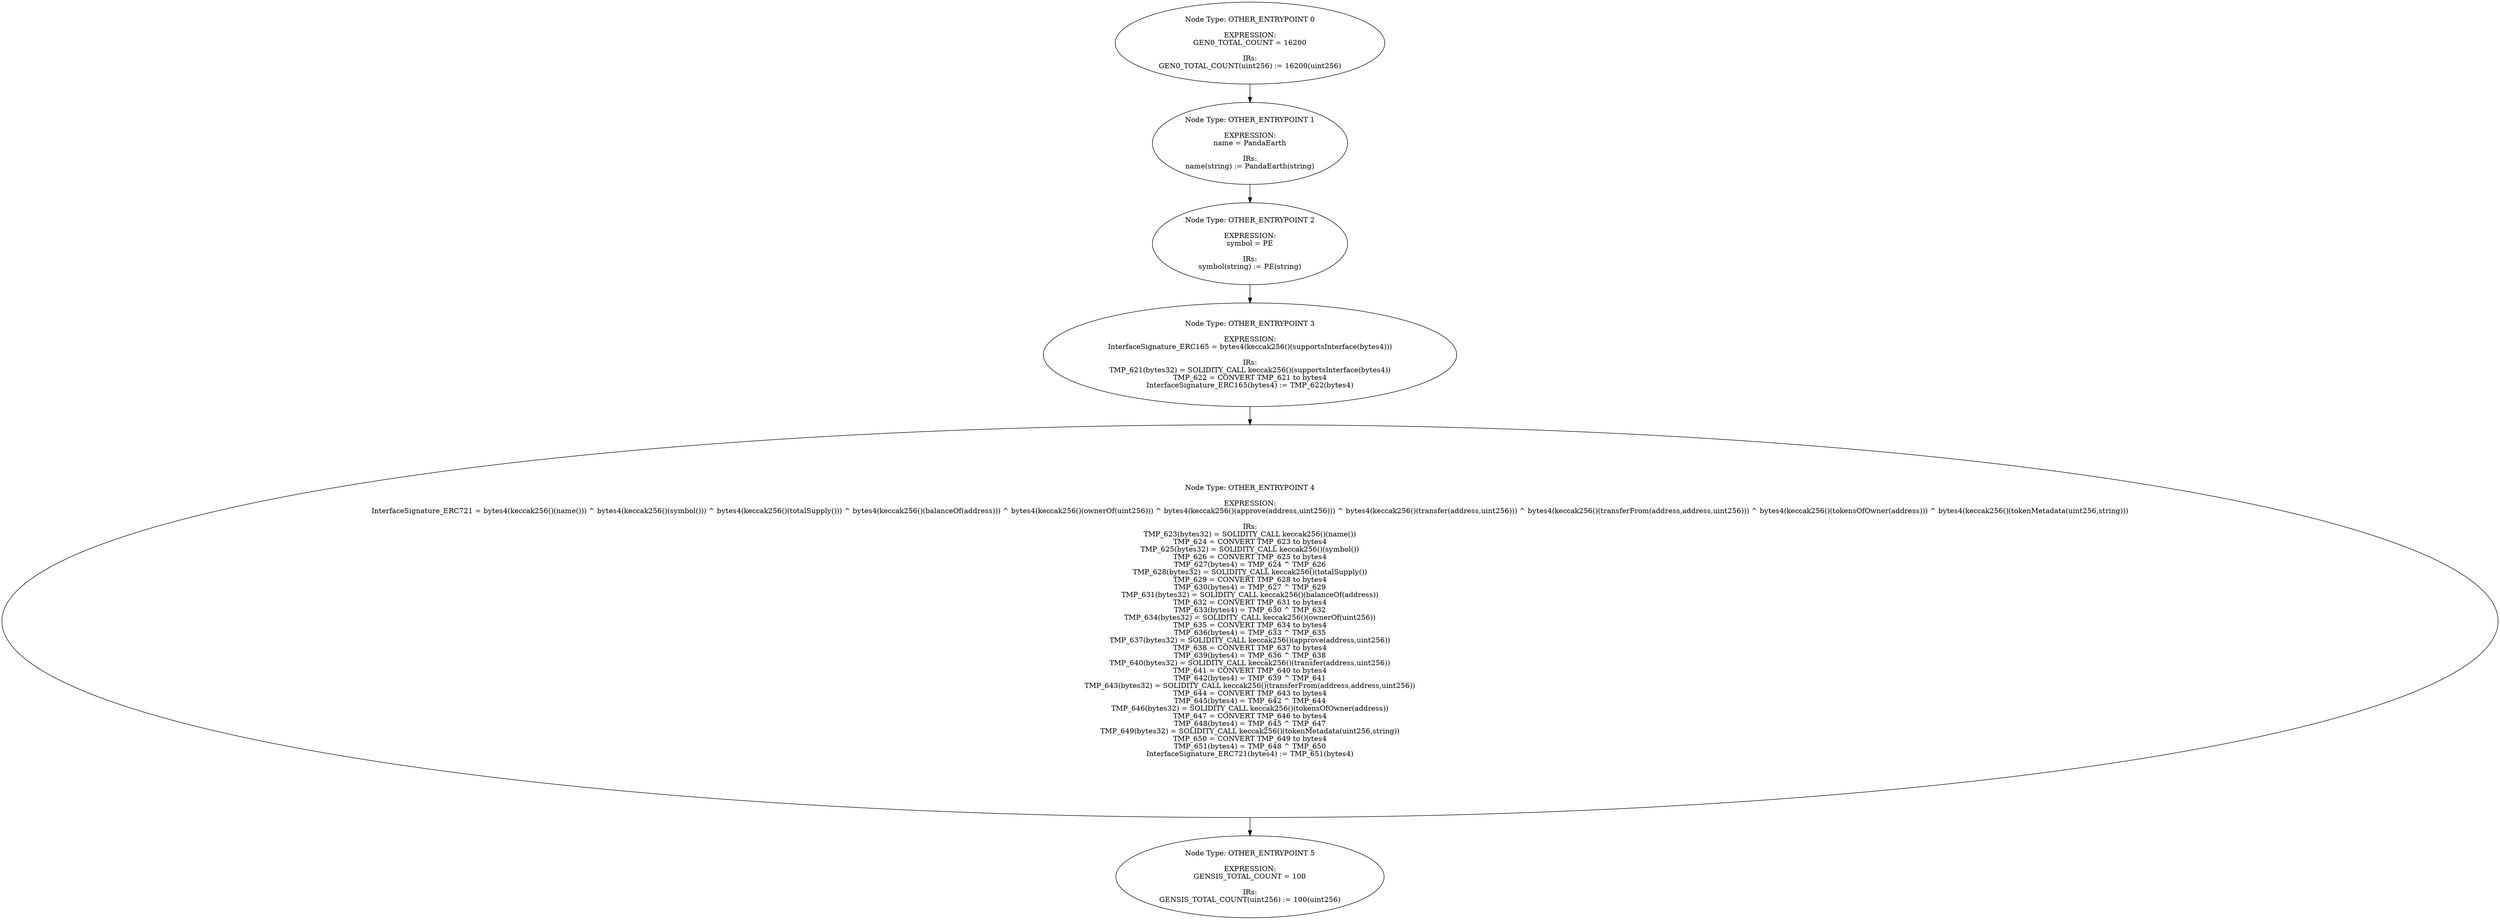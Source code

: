 digraph{
0[label="Node Type: OTHER_ENTRYPOINT 0

EXPRESSION:
GEN0_TOTAL_COUNT = 16200

IRs:
GEN0_TOTAL_COUNT(uint256) := 16200(uint256)"];
0->1;
1[label="Node Type: OTHER_ENTRYPOINT 1

EXPRESSION:
name = PandaEarth

IRs:
name(string) := PandaEarth(string)"];
1->2;
2[label="Node Type: OTHER_ENTRYPOINT 2

EXPRESSION:
symbol = PE

IRs:
symbol(string) := PE(string)"];
2->3;
3[label="Node Type: OTHER_ENTRYPOINT 3

EXPRESSION:
InterfaceSignature_ERC165 = bytes4(keccak256()(supportsInterface(bytes4)))

IRs:
TMP_621(bytes32) = SOLIDITY_CALL keccak256()(supportsInterface(bytes4))
TMP_622 = CONVERT TMP_621 to bytes4
InterfaceSignature_ERC165(bytes4) := TMP_622(bytes4)"];
3->4;
4[label="Node Type: OTHER_ENTRYPOINT 4

EXPRESSION:
InterfaceSignature_ERC721 = bytes4(keccak256()(name())) ^ bytes4(keccak256()(symbol())) ^ bytes4(keccak256()(totalSupply())) ^ bytes4(keccak256()(balanceOf(address))) ^ bytes4(keccak256()(ownerOf(uint256))) ^ bytes4(keccak256()(approve(address,uint256))) ^ bytes4(keccak256()(transfer(address,uint256))) ^ bytes4(keccak256()(transferFrom(address,address,uint256))) ^ bytes4(keccak256()(tokensOfOwner(address))) ^ bytes4(keccak256()(tokenMetadata(uint256,string)))

IRs:
TMP_623(bytes32) = SOLIDITY_CALL keccak256()(name())
TMP_624 = CONVERT TMP_623 to bytes4
TMP_625(bytes32) = SOLIDITY_CALL keccak256()(symbol())
TMP_626 = CONVERT TMP_625 to bytes4
TMP_627(bytes4) = TMP_624 ^ TMP_626
TMP_628(bytes32) = SOLIDITY_CALL keccak256()(totalSupply())
TMP_629 = CONVERT TMP_628 to bytes4
TMP_630(bytes4) = TMP_627 ^ TMP_629
TMP_631(bytes32) = SOLIDITY_CALL keccak256()(balanceOf(address))
TMP_632 = CONVERT TMP_631 to bytes4
TMP_633(bytes4) = TMP_630 ^ TMP_632
TMP_634(bytes32) = SOLIDITY_CALL keccak256()(ownerOf(uint256))
TMP_635 = CONVERT TMP_634 to bytes4
TMP_636(bytes4) = TMP_633 ^ TMP_635
TMP_637(bytes32) = SOLIDITY_CALL keccak256()(approve(address,uint256))
TMP_638 = CONVERT TMP_637 to bytes4
TMP_639(bytes4) = TMP_636 ^ TMP_638
TMP_640(bytes32) = SOLIDITY_CALL keccak256()(transfer(address,uint256))
TMP_641 = CONVERT TMP_640 to bytes4
TMP_642(bytes4) = TMP_639 ^ TMP_641
TMP_643(bytes32) = SOLIDITY_CALL keccak256()(transferFrom(address,address,uint256))
TMP_644 = CONVERT TMP_643 to bytes4
TMP_645(bytes4) = TMP_642 ^ TMP_644
TMP_646(bytes32) = SOLIDITY_CALL keccak256()(tokensOfOwner(address))
TMP_647 = CONVERT TMP_646 to bytes4
TMP_648(bytes4) = TMP_645 ^ TMP_647
TMP_649(bytes32) = SOLIDITY_CALL keccak256()(tokenMetadata(uint256,string))
TMP_650 = CONVERT TMP_649 to bytes4
TMP_651(bytes4) = TMP_648 ^ TMP_650
InterfaceSignature_ERC721(bytes4) := TMP_651(bytes4)"];
4->5;
5[label="Node Type: OTHER_ENTRYPOINT 5

EXPRESSION:
GENSIS_TOTAL_COUNT = 100

IRs:
GENSIS_TOTAL_COUNT(uint256) := 100(uint256)"];
}
